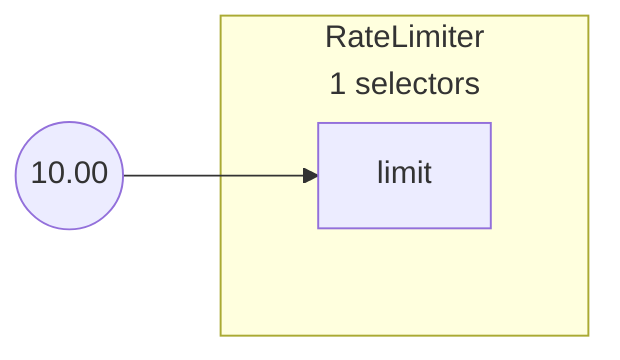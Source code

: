 flowchart LR
subgraph root.0[<center>RateLimiter<br/>1 selectors</center>]
subgraph root.0_inports[ ]
style root.0_inports fill:none,stroke:none
root.0limit[limit]
end
end
root.0_limit_FakeConstantout((10.00))
root.0_limit_FakeConstantout --> root.0limit